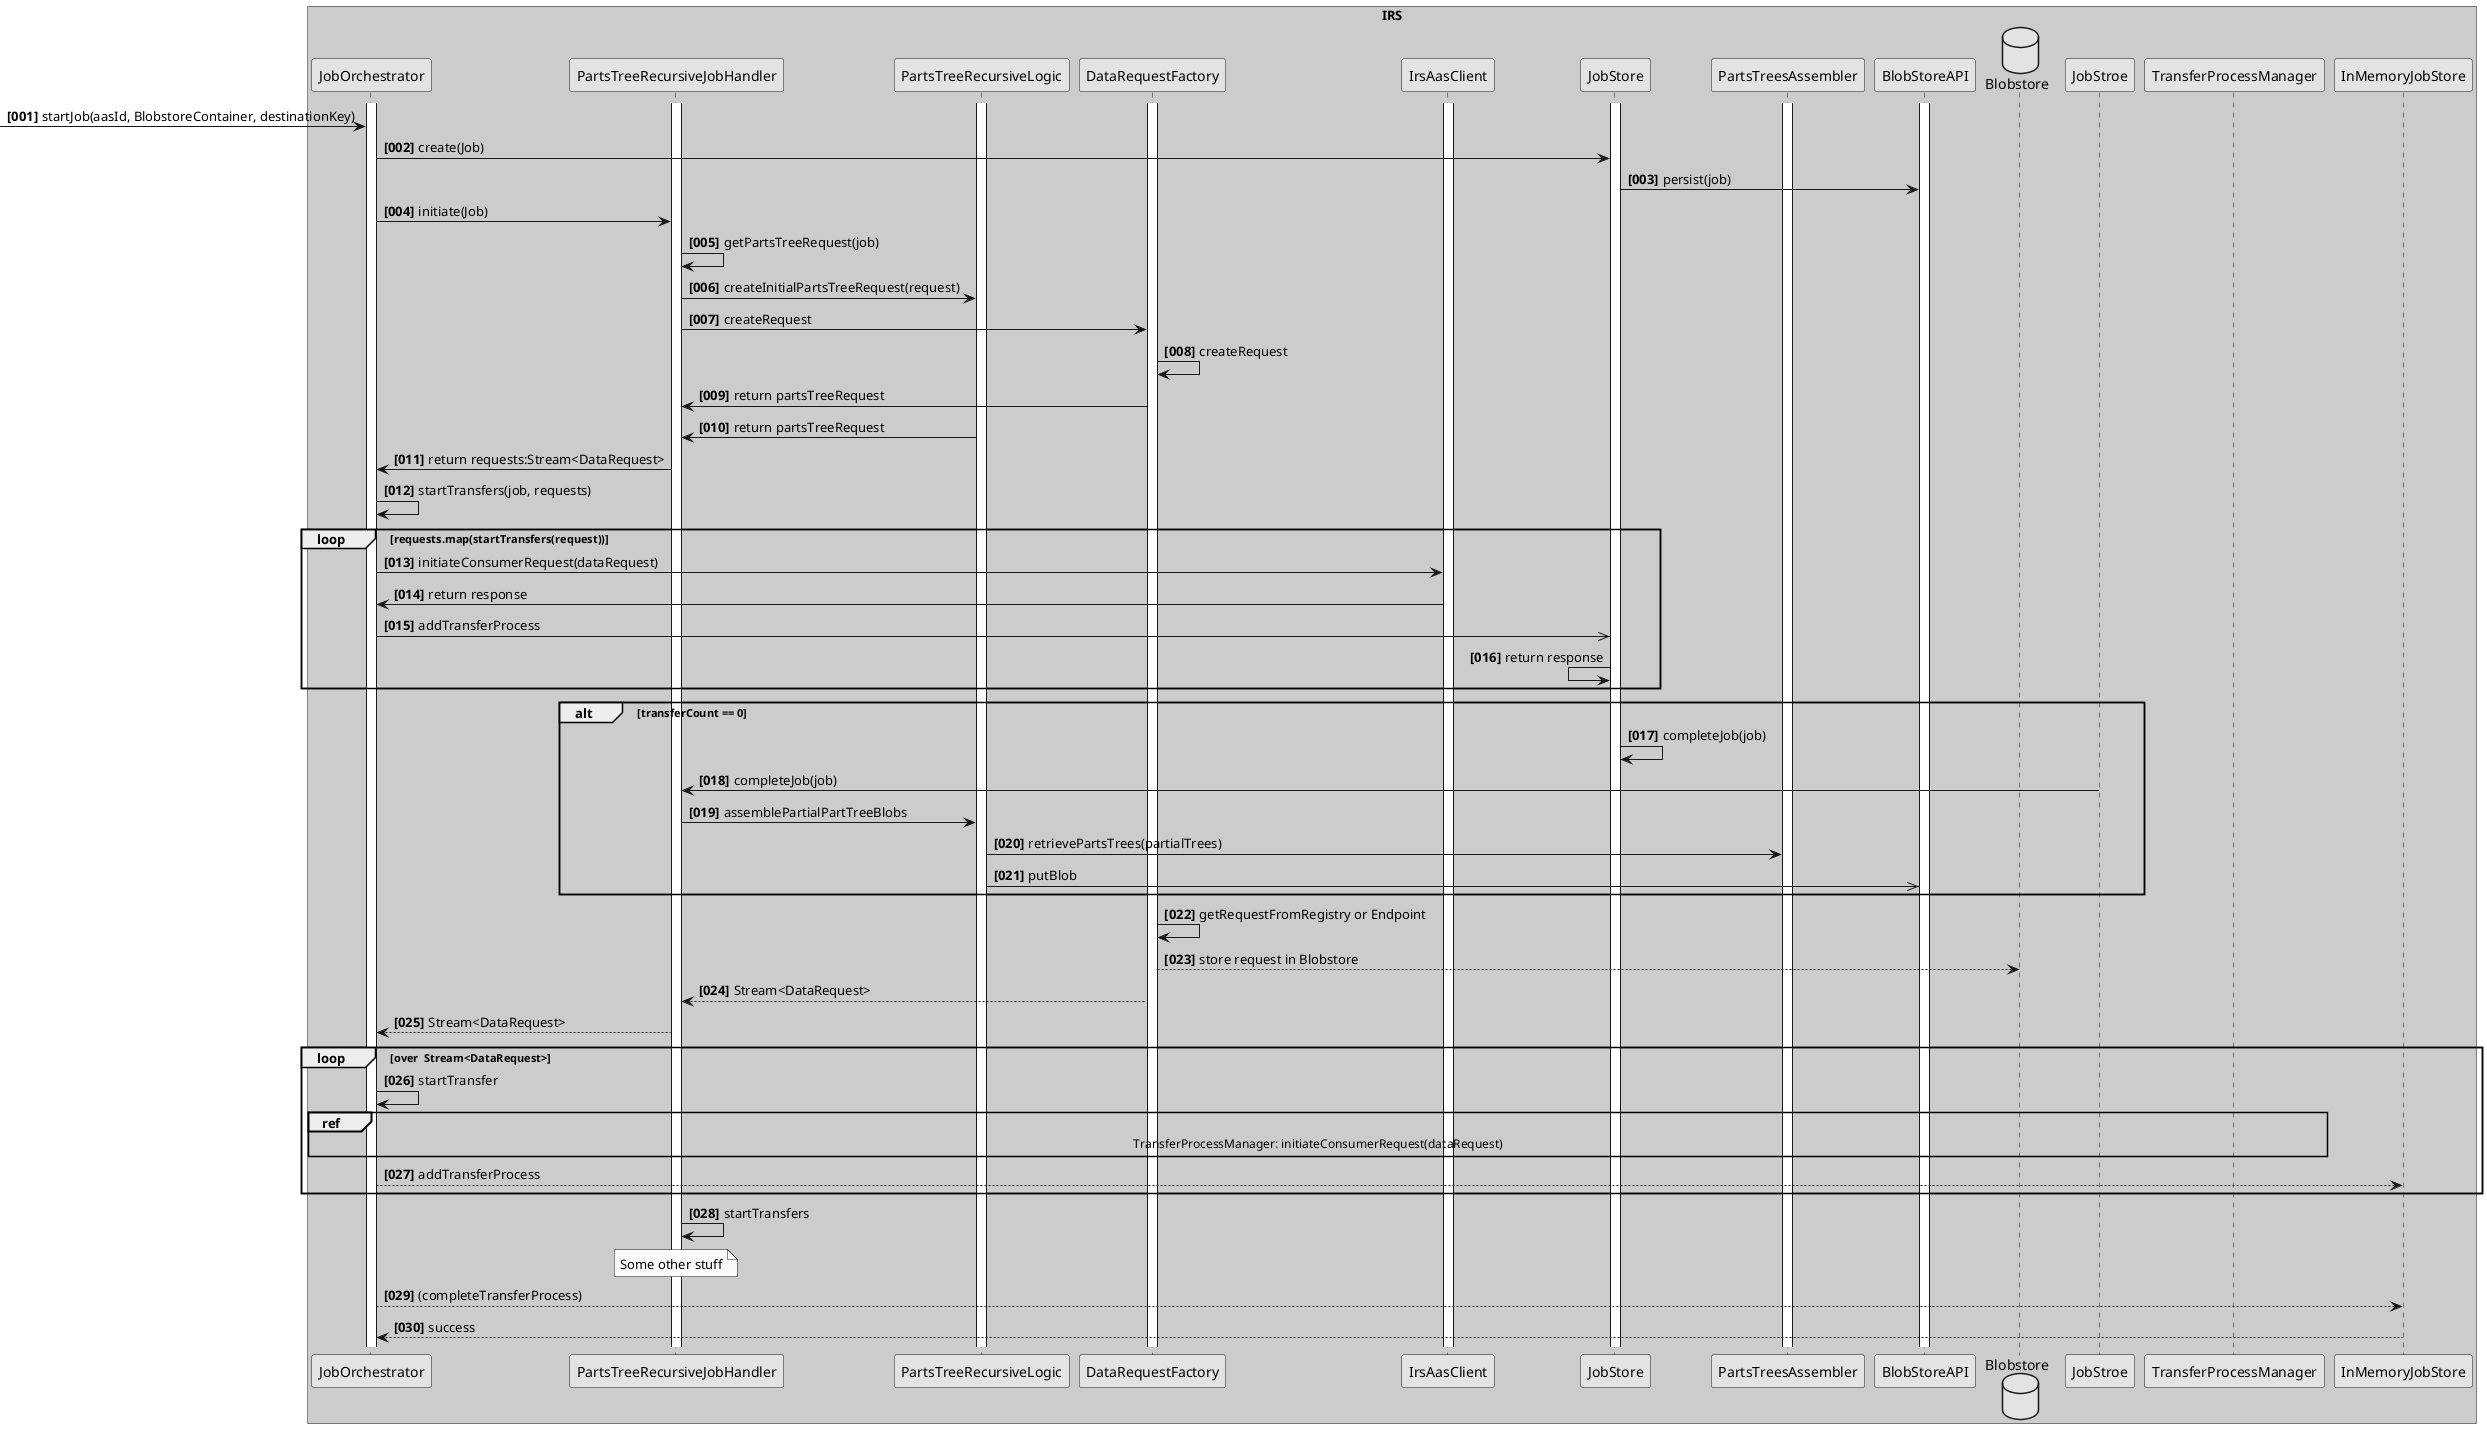 @startuml
skinparam monochrome true
skinparam shadowing false

autonumber "<b>[000]"

box "IRS" #LightBlue


activate JobOrchestrator

participant PartsTreeRecursiveJobHandler
activate PartsTreeRecursiveJobHandler
activate PartsTreeRecursiveLogic
activate DataRequestFactory
participant IrsAasClient
activate IrsAasClient
participant JobStore
activate JobStore
participant PartsTreesAssembler
activate PartsTreesAssembler
participant BlobStoreAPI
activate BlobStoreAPI
database Blobstore


 -> JobOrchestrator: startJob(aasId, BlobstoreContainer, destinationKey)
JobOrchestrator -> JobStore: create(Job)
JobStore -> BlobStoreAPI: persist(job)


JobOrchestrator -> PartsTreeRecursiveJobHandler: initiate(Job)
PartsTreeRecursiveJobHandler -> PartsTreeRecursiveJobHandler : getPartsTreeRequest(job)
PartsTreeRecursiveJobHandler -> PartsTreeRecursiveLogic : createInitialPartsTreeRequest(request)
PartsTreeRecursiveJobHandler -> DataRequestFactory :createRequest
DataRequestFactory -> DataRequestFactory :createRequest
PartsTreeRecursiveJobHandler <- DataRequestFactory : return partsTreeRequest
PartsTreeRecursiveJobHandler <- PartsTreeRecursiveLogic : return partsTreeRequest
JobOrchestrator <- PartsTreeRecursiveJobHandler : return requests:Stream<DataRequest>

JobOrchestrator -> JobOrchestrator :  startTransfers(job, requests)
loop requests.map(startTransfers(request))
    JobOrchestrator -> IrsAasClient : initiateConsumerRequest(dataRequest)
    JobOrchestrator <- IrsAasClient : return response
    JobOrchestrator ->> JobStore : addTransferProcess
    JobStore <- JobStore : return response
end loop
alt transferCount == 0
    JobStore -> JobStore : completeJob(job)
    JobStroe -> PartsTreeRecursiveJobHandler  : completeJob(job)
    PartsTreeRecursiveJobHandler -> PartsTreeRecursiveLogic : assemblePartialPartTreeBlobs
    PartsTreeRecursiveLogic -> PartsTreesAssembler : retrievePartsTrees(partialTrees)
    PartsTreeRecursiveLogic ->> BlobStoreAPI : putBlob
end alt



DataRequestFactory -> DataRequestFactory: getRequestFromRegistry or Endpoint
DataRequestFactory --> Blobstore: store request in Blobstore
PartsTreeRecursiveJobHandler <-- DataRequestFactory: Stream<DataRequest>
JobOrchestrator <-- PartsTreeRecursiveJobHandler: Stream<DataRequest>
loop over  Stream<DataRequest>
    JobOrchestrator -> JobOrchestrator: startTransfer
    ref over JobOrchestrator, TransferProcessManager
        TransferProcessManager: initiateConsumerRequest(dataRequest)
    end ref
    JobOrchestrator --> InMemoryJobStore: addTransferProcess
end loop
PartsTreeRecursiveJobHandler -> PartsTreeRecursiveJobHandler:startTransfers
note over PartsTreeRecursiveJobHandler
    Some other stuff
end note
JobOrchestrator --> InMemoryJobStore: (completeTransferProcess)
JobOrchestrator <-- InMemoryJobStore: success





@enduml